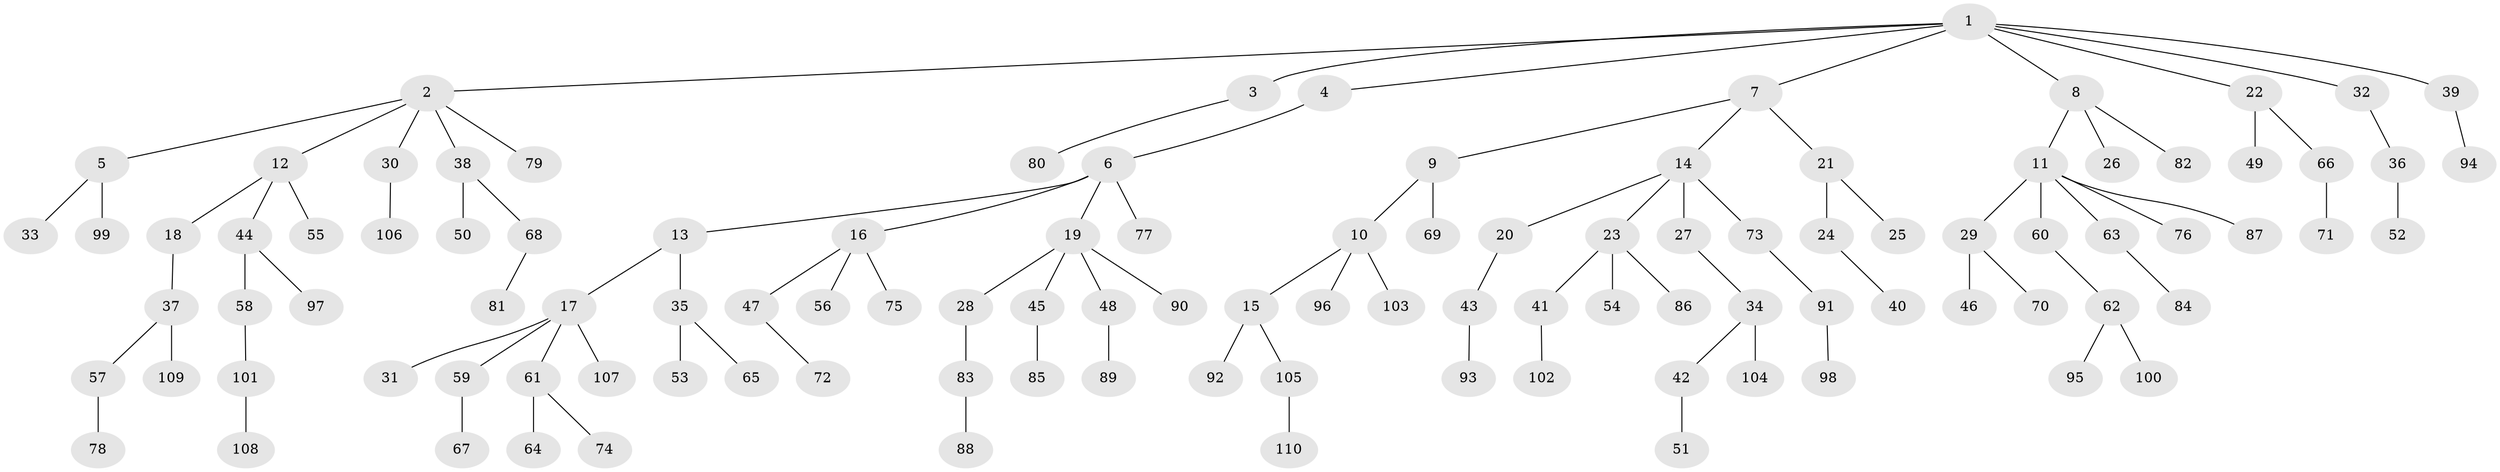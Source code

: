 // coarse degree distribution, {9: 0.013888888888888888, 7: 0.013888888888888888, 1: 0.5416666666666666, 5: 0.05555555555555555, 4: 0.06944444444444445, 3: 0.041666666666666664, 2: 0.2638888888888889}
// Generated by graph-tools (version 1.1) at 2025/42/03/06/25 10:42:05]
// undirected, 110 vertices, 109 edges
graph export_dot {
graph [start="1"]
  node [color=gray90,style=filled];
  1;
  2;
  3;
  4;
  5;
  6;
  7;
  8;
  9;
  10;
  11;
  12;
  13;
  14;
  15;
  16;
  17;
  18;
  19;
  20;
  21;
  22;
  23;
  24;
  25;
  26;
  27;
  28;
  29;
  30;
  31;
  32;
  33;
  34;
  35;
  36;
  37;
  38;
  39;
  40;
  41;
  42;
  43;
  44;
  45;
  46;
  47;
  48;
  49;
  50;
  51;
  52;
  53;
  54;
  55;
  56;
  57;
  58;
  59;
  60;
  61;
  62;
  63;
  64;
  65;
  66;
  67;
  68;
  69;
  70;
  71;
  72;
  73;
  74;
  75;
  76;
  77;
  78;
  79;
  80;
  81;
  82;
  83;
  84;
  85;
  86;
  87;
  88;
  89;
  90;
  91;
  92;
  93;
  94;
  95;
  96;
  97;
  98;
  99;
  100;
  101;
  102;
  103;
  104;
  105;
  106;
  107;
  108;
  109;
  110;
  1 -- 2;
  1 -- 3;
  1 -- 4;
  1 -- 7;
  1 -- 8;
  1 -- 22;
  1 -- 32;
  1 -- 39;
  2 -- 5;
  2 -- 12;
  2 -- 30;
  2 -- 38;
  2 -- 79;
  3 -- 80;
  4 -- 6;
  5 -- 33;
  5 -- 99;
  6 -- 13;
  6 -- 16;
  6 -- 19;
  6 -- 77;
  7 -- 9;
  7 -- 14;
  7 -- 21;
  8 -- 11;
  8 -- 26;
  8 -- 82;
  9 -- 10;
  9 -- 69;
  10 -- 15;
  10 -- 96;
  10 -- 103;
  11 -- 29;
  11 -- 60;
  11 -- 63;
  11 -- 76;
  11 -- 87;
  12 -- 18;
  12 -- 44;
  12 -- 55;
  13 -- 17;
  13 -- 35;
  14 -- 20;
  14 -- 23;
  14 -- 27;
  14 -- 73;
  15 -- 92;
  15 -- 105;
  16 -- 47;
  16 -- 56;
  16 -- 75;
  17 -- 31;
  17 -- 59;
  17 -- 61;
  17 -- 107;
  18 -- 37;
  19 -- 28;
  19 -- 45;
  19 -- 48;
  19 -- 90;
  20 -- 43;
  21 -- 24;
  21 -- 25;
  22 -- 49;
  22 -- 66;
  23 -- 41;
  23 -- 54;
  23 -- 86;
  24 -- 40;
  27 -- 34;
  28 -- 83;
  29 -- 46;
  29 -- 70;
  30 -- 106;
  32 -- 36;
  34 -- 42;
  34 -- 104;
  35 -- 53;
  35 -- 65;
  36 -- 52;
  37 -- 57;
  37 -- 109;
  38 -- 50;
  38 -- 68;
  39 -- 94;
  41 -- 102;
  42 -- 51;
  43 -- 93;
  44 -- 58;
  44 -- 97;
  45 -- 85;
  47 -- 72;
  48 -- 89;
  57 -- 78;
  58 -- 101;
  59 -- 67;
  60 -- 62;
  61 -- 64;
  61 -- 74;
  62 -- 95;
  62 -- 100;
  63 -- 84;
  66 -- 71;
  68 -- 81;
  73 -- 91;
  83 -- 88;
  91 -- 98;
  101 -- 108;
  105 -- 110;
}
